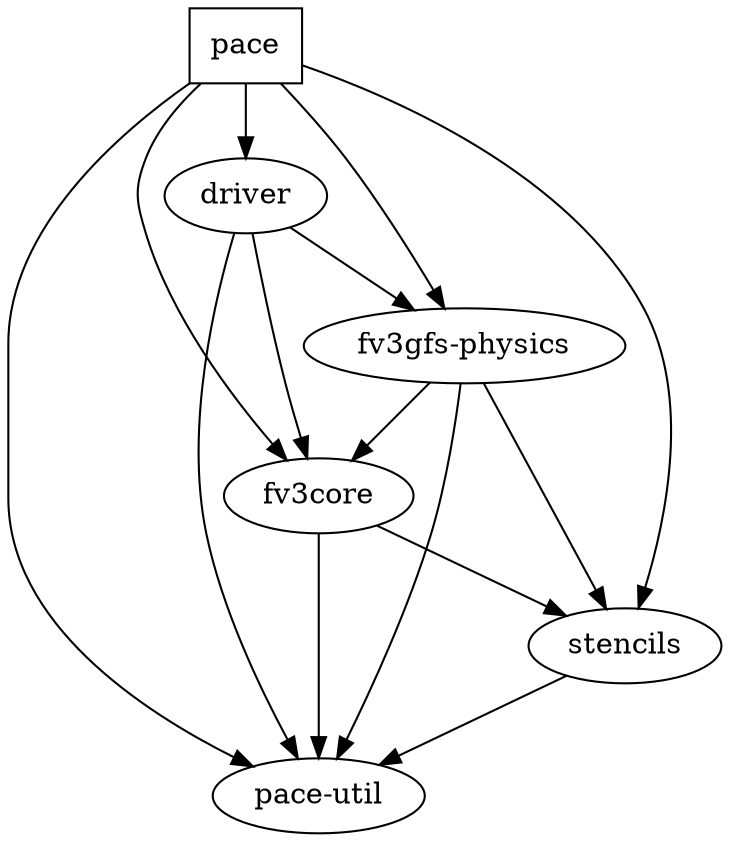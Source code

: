 # this dotfile is used as a reference source for project dependencies
# each folder entry must have a "label" equal to its directory name
#
# If you update this file, please re-generate the svg with `make dependencies.svg`
# and commit it to the repository

digraph {
  pace [shape=box]
  fv3core [shape=oval, label="fv3core"]
  driver [shape=oval, label="driver"]
  physics [shape=oval, label="fv3gfs-physics"]
  stencils [shape=oval, label="stencils"]
  util [shape=oval, label="pace-util"]


  pace -> fv3core
  pace -> physics
  pace -> util
  pace -> driver
  pace -> stencils
  driver -> fv3core
  driver -> physics
  driver -> util
  fv3core -> util
  fv3core -> stencils
  physics -> util
  physics -> fv3core
  physics -> stencils
  stencils -> util

}
